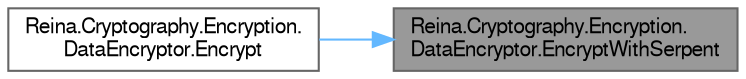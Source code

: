 digraph "Reina.Cryptography.Encryption.DataEncryptor.EncryptWithSerpent"
{
 // LATEX_PDF_SIZE
  bgcolor="transparent";
  edge [fontname=FreeSans,fontsize=10,labelfontname=FreeSans,labelfontsize=10];
  node [fontname=FreeSans,fontsize=10,shape=box,height=0.2,width=0.4];
  rankdir="RL";
  Node1 [id="Node000001",label="Reina.Cryptography.Encryption.\lDataEncryptor.EncryptWithSerpent",height=0.2,width=0.4,color="gray40", fillcolor="grey60", style="filled", fontcolor="black",tooltip="Encrypts the data using the Serpent algorithm in CBC mode with PKCS7 padding."];
  Node1 -> Node2 [id="edge1_Node000001_Node000002",dir="back",color="steelblue1",style="solid",tooltip=" "];
  Node2 [id="Node000002",label="Reina.Cryptography.Encryption.\lDataEncryptor.Encrypt",height=0.2,width=0.4,color="grey40", fillcolor="white", style="filled",URL="$class_reina_1_1_cryptography_1_1_encryption_1_1_data_encryptor.html#a90741e7a89aa9a273b7477d58a2ea2e2",tooltip="Encrypts the specified plaintext data using a layered approach with Twofish, Serpent,..."];
}
